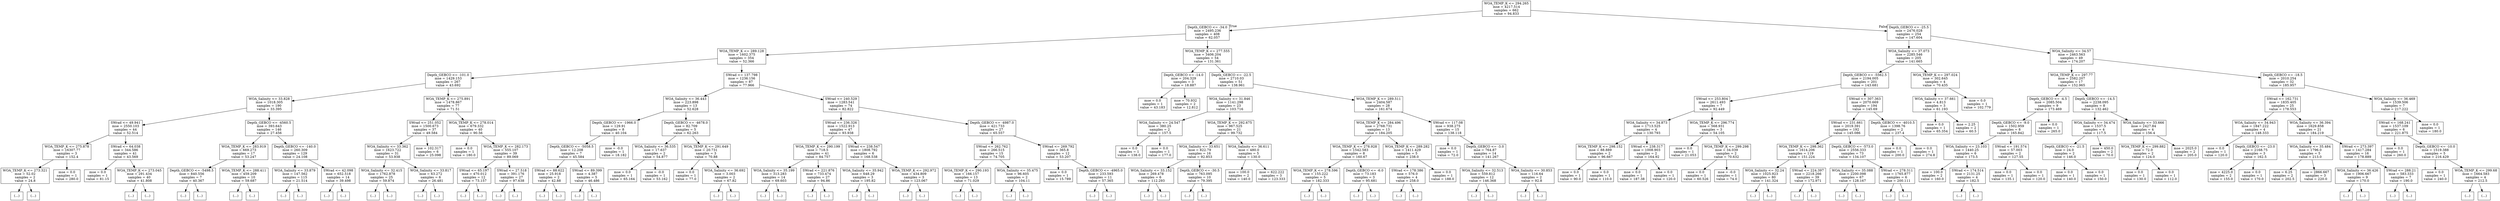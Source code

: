 digraph Tree {
node [shape=box] ;
0 [label="WOA_TEMP_K <= 294.265\nmse = 4217.514\nsamples = 662\nvalue = 94.833"] ;
1 [label="Depth_GEBCO <= -34.0\nmse = 2495.236\nsamples = 408\nvalue = 62.057"] ;
0 -> 1 [labeldistance=2.5, labelangle=45, headlabel="True"] ;
2 [label="WOA_TEMP_K <= 289.128\nmse = 1602.375\nsamples = 354\nvalue = 52.366"] ;
1 -> 2 ;
3 [label="Depth_GEBCO <= -101.0\nmse = 1429.153\nsamples = 267\nvalue = 43.692"] ;
2 -> 3 ;
4 [label="WOA_Salinity <= 33.828\nmse = 1018.305\nsamples = 190\nvalue = 33.395"] ;
3 -> 4 ;
5 [label="SWrad <= 49.941\nmse = 2550.103\nsamples = 44\nvalue = 52.514"] ;
4 -> 5 ;
6 [label="WOA_TEMP_K <= 275.878\nmse = 16307.77\nsamples = 3\nvalue = 152.4"] ;
5 -> 6 ;
7 [label="WOA_TEMP_K <= 273.321\nmse = 52.02\nsamples = 2\nvalue = 24.8"] ;
6 -> 7 ;
8 [label="(...)"] ;
7 -> 8 ;
9 [label="(...)"] ;
7 -> 9 ;
10 [label="mse = 0.0\nsamples = 1\nvalue = 280.0"] ;
6 -> 10 ;
11 [label="SWrad <= 64.038\nmse = 344.586\nsamples = 41\nvalue = 43.569"] ;
5 -> 11 ;
12 [label="mse = 0.0\nsamples = 1\nvalue = 81.15"] ;
11 -> 12 ;
13 [label="WOA_TEMP_K <= 273.045\nmse = 291.434\nsamples = 40\nvalue = 41.808"] ;
11 -> 13 ;
14 [label="(...)"] ;
13 -> 14 ;
37 [label="(...)"] ;
13 -> 37 ;
86 [label="Depth_GEBCO <= -4560.5\nmse = 393.643\nsamples = 146\nvalue = 27.456"] ;
4 -> 86 ;
87 [label="WOA_TEMP_K <= 283.919\nmse = 669.273\nsamples = 17\nvalue = 53.247"] ;
86 -> 87 ;
88 [label="Depth_GEBCO <= -5498.5\nmse = 840.556\nsamples = 7\nvalue = 40.367"] ;
87 -> 88 ;
89 [label="(...)"] ;
88 -> 89 ;
90 [label="(...)"] ;
88 -> 90 ;
101 [label="WOA_TEMP_K <= 288.411\nmse = 459.209\nsamples = 10\nvalue = 59.687"] ;
87 -> 101 ;
102 [label="(...)"] ;
101 -> 102 ;
115 [label="(...)"] ;
101 -> 115 ;
120 [label="Depth_GEBCO <= -140.0\nmse = 260.309\nsamples = 129\nvalue = 24.108"] ;
86 -> 120 ;
121 [label="WOA_Salinity <= 33.879\nmse = 147.562\nsamples = 115\nvalue = 21.514"] ;
120 -> 121 ;
122 [label="(...)"] ;
121 -> 122 ;
139 [label="(...)"] ;
121 -> 139 ;
276 [label="SWrad <= 42.098\nmse = 652.518\nsamples = 14\nvalue = 39.498"] ;
120 -> 276 ;
277 [label="(...)"] ;
276 -> 277 ;
284 [label="(...)"] ;
276 -> 284 ;
301 [label="WOA_TEMP_K <= 275.891\nmse = 1478.867\nsamples = 77\nvalue = 71.51"] ;
3 -> 301 ;
302 [label="SWrad <= 251.052\nmse = 1500.673\nsamples = 37\nvalue = 49.584"] ;
301 -> 302 ;
303 [label="WOA_Salinity <= 33.362\nmse = 1623.722\nsamples = 31\nvalue = 53.938"] ;
302 -> 303 ;
304 [label="WOA_Salinity <= 32.415\nmse = 1762.878\nsamples = 25\nvalue = 59.874"] ;
303 -> 304 ;
305 [label="(...)"] ;
304 -> 305 ;
306 [label="(...)"] ;
304 -> 306 ;
311 [label="WOA_Salinity <= 33.817\nmse = 63.272\nsamples = 6\nvalue = 26.481"] ;
303 -> 311 ;
312 [label="(...)"] ;
311 -> 312 ;
319 [label="(...)"] ;
311 -> 319 ;
320 [label="mse = 102.317\nsamples = 6\nvalue = 25.098"] ;
302 -> 320 ;
321 [label="WOA_TEMP_K <= 278.014\nmse = 679.332\nsamples = 40\nvalue = 90.56"] ;
301 -> 321 ;
322 [label="mse = 0.0\nsamples = 1\nvalue = 180.0"] ;
321 -> 322 ;
323 [label="WOA_TEMP_K <= 282.173\nmse = 555.107\nsamples = 39\nvalue = 89.069"] ;
321 -> 323 ;
324 [label="SWrad <= 65.197\nmse = 470.012\nsamples = 12\nvalue = 73.157"] ;
323 -> 324 ;
325 [label="(...)"] ;
324 -> 325 ;
340 [label="(...)"] ;
324 -> 340 ;
347 [label="SWrad <= 27.518\nmse = 391.176\nsamples = 27\nvalue = 97.638"] ;
323 -> 347 ;
348 [label="(...)"] ;
347 -> 348 ;
349 [label="(...)"] ;
347 -> 349 ;
378 [label="SWrad <= 137.798\nmse = 1236.156\nsamples = 87\nvalue = 77.966"] ;
2 -> 378 ;
379 [label="WOA_Salinity <= 36.443\nmse = 223.898\nsamples = 13\nvalue = 52.628"] ;
378 -> 379 ;
380 [label="Depth_GEBCO <= -1966.0\nmse = 129.91\nsamples = 8\nvalue = 40.104"] ;
379 -> 380 ;
381 [label="Depth_GEBCO <= -5058.5\nmse = 12.208\nsamples = 7\nvalue = 45.584"] ;
380 -> 381 ;
382 [label="SWrad <= 88.622\nmse = 25.918\nsamples = 2\nvalue = 42.88"] ;
381 -> 382 ;
383 [label="(...)"] ;
382 -> 383 ;
384 [label="(...)"] ;
382 -> 384 ;
385 [label="SWrad <= 89.399\nmse = 4.387\nsamples = 5\nvalue = 46.486"] ;
381 -> 385 ;
386 [label="(...)"] ;
385 -> 386 ;
391 [label="(...)"] ;
385 -> 391 ;
394 [label="mse = -0.0\nsamples = 1\nvalue = 18.182"] ;
380 -> 394 ;
395 [label="Depth_GEBCO <= -4678.0\nmse = 82.709\nsamples = 5\nvalue = 62.263"] ;
379 -> 395 ;
396 [label="WOA_Salinity <= 36.535\nmse = 17.637\nsamples = 2\nvalue = 54.877"] ;
395 -> 396 ;
397 [label="mse = 0.0\nsamples = 1\nvalue = 65.164"] ;
396 -> 397 ;
398 [label="mse = -0.0\nsamples = 1\nvalue = 53.162"] ;
396 -> 398 ;
399 [label="WOA_TEMP_K <= 291.649\nmse = 20.731\nsamples = 3\nvalue = 70.88"] ;
395 -> 399 ;
400 [label="mse = 0.0\nsamples = 1\nvalue = 77.0"] ;
399 -> 400 ;
401 [label="WOA_Salinity <= 36.692\nmse = 3.003\nsamples = 2\nvalue = 67.82"] ;
399 -> 401 ;
402 [label="(...)"] ;
401 -> 402 ;
403 [label="(...)"] ;
401 -> 403 ;
404 [label="SWrad <= 240.529\nmse = 1283.541\nsamples = 74\nvalue = 82.822"] ;
378 -> 404 ;
405 [label="SWrad <= 236.326\nmse = 1522.913\nsamples = 47\nvalue = 93.938"] ;
404 -> 405 ;
406 [label="WOA_TEMP_K <= 290.199\nmse = 718.5\nsamples = 41\nvalue = 84.757"] ;
405 -> 406 ;
407 [label="WOA_Salinity <= 35.199\nmse = 313.283\nsamples = 14\nvalue = 69.603"] ;
406 -> 407 ;
408 [label="(...)"] ;
407 -> 408 ;
427 [label="(...)"] ;
407 -> 427 ;
430 [label="SWrad <= 221.876\nmse = 733.474\nsamples = 27\nvalue = 94.86"] ;
406 -> 430 ;
431 [label="(...)"] ;
430 -> 431 ;
460 [label="(...)"] ;
430 -> 460 ;
475 [label="SWrad <= 238.547\nmse = 1808.792\nsamples = 6\nvalue = 168.538"] ;
405 -> 475 ;
476 [label="WOA_Salinity <= 35.942\nmse = 648.29\nsamples = 3\nvalue = 195.82"] ;
475 -> 476 ;
477 [label="(...)"] ;
476 -> 477 ;
478 [label="(...)"] ;
476 -> 478 ;
479 [label="WOA_TEMP_K <= 292.972\nmse = 434.809\nsamples = 3\nvalue = 123.067"] ;
475 -> 479 ;
480 [label="(...)"] ;
479 -> 480 ;
481 [label="(...)"] ;
479 -> 481 ;
482 [label="Depth_GEBCO <= -4987.0\nmse = 421.733\nsamples = 27\nvalue = 65.557"] ;
404 -> 482 ;
483 [label="SWrad <= 262.762\nmse = 266.515\nsamples = 15\nvalue = 74.705"] ;
482 -> 483 ;
484 [label="WOA_TEMP_K <= 290.193\nmse = 166.157\nsamples = 13\nvalue = 71.029"] ;
483 -> 484 ;
485 [label="(...)"] ;
484 -> 485 ;
486 [label="(...)"] ;
484 -> 486 ;
505 [label="WOA_Salinity <= 35.475\nmse = 96.605\nsamples = 2\nvalue = 104.11"] ;
483 -> 505 ;
506 [label="(...)"] ;
505 -> 506 ;
507 [label="(...)"] ;
505 -> 507 ;
508 [label="SWrad <= 269.792\nmse = 365.8\nsamples = 12\nvalue = 53.207"] ;
482 -> 508 ;
509 [label="mse = 0.0\nsamples = 1\nvalue = 15.789"] ;
508 -> 509 ;
510 [label="Depth_GEBCO <= -4965.0\nmse = 233.593\nsamples = 11\nvalue = 57.365"] ;
508 -> 510 ;
511 [label="(...)"] ;
510 -> 511 ;
512 [label="(...)"] ;
510 -> 512 ;
525 [label="WOA_TEMP_K <= 277.555\nmse = 3406.204\nsamples = 54\nvalue = 131.361"] ;
1 -> 525 ;
526 [label="Depth_GEBCO <= -14.0\nmse = 204.329\nsamples = 3\nvalue = 18.887"] ;
525 -> 526 ;
527 [label="mse = 0.0\nsamples = 1\nvalue = 43.183"] ;
526 -> 527 ;
528 [label="mse = 70.932\nsamples = 2\nvalue = 12.812"] ;
526 -> 528 ;
529 [label="Depth_GEBCO <= -22.5\nmse = 2710.03\nsamples = 51\nvalue = 138.961"] ;
525 -> 529 ;
530 [label="WOA_Salinity <= 31.846\nmse = 1141.298\nsamples = 23\nvalue = 103.716"] ;
529 -> 530 ;
531 [label="WOA_Salinity <= 24.547\nmse = 380.25\nsamples = 2\nvalue = 157.5"] ;
530 -> 531 ;
532 [label="mse = 0.0\nsamples = 1\nvalue = 138.0"] ;
531 -> 532 ;
533 [label="mse = 0.0\nsamples = 1\nvalue = 177.0"] ;
531 -> 533 ;
534 [label="WOA_TEMP_K <= 292.675\nmse = 967.525\nsamples = 21\nvalue = 99.732"] ;
530 -> 534 ;
535 [label="WOA_Salinity <= 33.651\nmse = 822.79\nsamples = 16\nvalue = 92.853"] ;
534 -> 535 ;
536 [label="WOA_Salinity <= 33.152\nmse = 269.478\nsamples = 6\nvalue = 112.293"] ;
535 -> 536 ;
537 [label="(...)"] ;
536 -> 537 ;
542 [label="(...)"] ;
536 -> 542 ;
545 [label="Depth_GEBCO <= -30.5\nmse = 763.095\nsamples = 10\nvalue = 79.395"] ;
535 -> 545 ;
546 [label="(...)"] ;
545 -> 546 ;
549 [label="(...)"] ;
545 -> 549 ;
560 [label="WOA_Salinity <= 36.611\nmse = 480.0\nsamples = 5\nvalue = 130.0"] ;
534 -> 560 ;
561 [label="mse = 100.0\nsamples = 2\nvalue = 140.0"] ;
560 -> 561 ;
562 [label="mse = 622.222\nsamples = 3\nvalue = 123.333"] ;
560 -> 562 ;
563 [label="WOA_TEMP_K <= 289.511\nmse = 2404.587\nsamples = 28\nvalue = 161.674"] ;
529 -> 563 ;
564 [label="WOA_TEMP_K <= 284.496\nmse = 2768.731\nsamples = 13\nvalue = 184.205"] ;
563 -> 564 ;
565 [label="WOA_TEMP_K <= 278.928\nmse = 1542.583\nsamples = 8\nvalue = 160.67"] ;
564 -> 565 ;
566 [label="WOA_TEMP_K <= 278.596\nmse = 155.222\nsamples = 5\nvalue = 182.333"] ;
565 -> 566 ;
567 [label="(...)"] ;
566 -> 567 ;
574 [label="(...)"] ;
566 -> 574 ;
575 [label="Depth_GEBCO <= -6.0\nmse = 73.183\nsamples = 3\nvalue = 95.681"] ;
565 -> 575 ;
576 [label="(...)"] ;
575 -> 576 ;
579 [label="(...)"] ;
575 -> 579 ;
580 [label="WOA_TEMP_K <= 289.282\nmse = 1411.429\nsamples = 5\nvalue = 238.0"] ;
564 -> 580 ;
581 [label="SWrad <= 178.386\nmse = 576.0\nsamples = 4\nvalue = 258.0"] ;
580 -> 581 ;
582 [label="(...)"] ;
581 -> 582 ;
585 [label="(...)"] ;
581 -> 585 ;
588 [label="mse = 0.0\nsamples = 1\nvalue = 188.0"] ;
580 -> 588 ;
589 [label="SWrad <= 117.08\nmse = 938.275\nsamples = 15\nvalue = 138.118"] ;
563 -> 589 ;
590 [label="mse = 0.0\nsamples = 1\nvalue = 72.0"] ;
589 -> 590 ;
591 [label="Depth_GEBCO <= -3.0\nmse = 764.87\nsamples = 14\nvalue = 141.267"] ;
589 -> 591 ;
592 [label="WOA_Salinity <= 32.513\nmse = 559.812\nsamples = 12\nvalue = 146.368"] ;
591 -> 592 ;
593 [label="(...)"] ;
592 -> 593 ;
606 [label="(...)"] ;
592 -> 606 ;
615 [label="WOA_Salinity <= 30.853\nmse = 116.64\nsamples = 2\nvalue = 92.8"] ;
591 -> 615 ;
616 [label="(...)"] ;
615 -> 616 ;
617 [label="(...)"] ;
615 -> 617 ;
618 [label="Depth_GEBCO <= -25.5\nmse = 2476.028\nsamples = 254\nvalue = 147.604"] ;
0 -> 618 [labeldistance=2.5, labelangle=-45, headlabel="False"] ;
619 [label="WOA_Salinity <= 37.073\nmse = 2285.546\nsamples = 205\nvalue = 141.665"] ;
618 -> 619 ;
620 [label="Depth_GEBCO <= -5562.5\nmse = 2194.005\nsamples = 201\nvalue = 143.681"] ;
619 -> 620 ;
621 [label="SWrad <= 253.804\nmse = 2611.493\nsamples = 7\nvalue = 92.449"] ;
620 -> 621 ;
622 [label="WOA_Salinity <= 34.873\nmse = 1713.525\nsamples = 4\nvalue = 130.793"] ;
621 -> 622 ;
623 [label="WOA_TEMP_K <= 298.152\nmse = 88.889\nsamples = 2\nvalue = 96.667"] ;
622 -> 623 ;
624 [label="mse = 0.0\nsamples = 1\nvalue = 90.0"] ;
623 -> 624 ;
625 [label="mse = 0.0\nsamples = 1\nvalue = 110.0"] ;
623 -> 625 ;
626 [label="SWrad <= 238.317\nmse = 1008.903\nsamples = 2\nvalue = 164.92"] ;
622 -> 626 ;
627 [label="mse = 0.0\nsamples = 1\nvalue = 187.38"] ;
626 -> 627 ;
628 [label="mse = 0.0\nsamples = 1\nvalue = 120.0"] ;
626 -> 628 ;
629 [label="WOA_TEMP_K <= 296.774\nmse = 568.931\nsamples = 3\nvalue = 54.105"] ;
621 -> 629 ;
630 [label="mse = 0.0\nsamples = 1\nvalue = 21.053"] ;
629 -> 630 ;
631 [label="WOA_TEMP_K <= 299.298\nmse = 34.039\nsamples = 2\nvalue = 70.632"] ;
629 -> 631 ;
632 [label="mse = 0.0\nsamples = 1\nvalue = 60.526"] ;
631 -> 632 ;
633 [label="mse = -0.0\nsamples = 1\nvalue = 74.0"] ;
631 -> 633 ;
634 [label="SWrad <= 307.363\nmse = 2070.669\nsamples = 194\nvalue = 145.69"] ;
620 -> 634 ;
635 [label="SWrad <= 231.661\nmse = 2019.391\nsamples = 192\nvalue = 145.086"] ;
634 -> 635 ;
636 [label="WOA_TEMP_K <= 298.362\nmse = 1614.206\nsamples = 119\nvalue = 151.224"] ;
635 -> 636 ;
637 [label="WOA_Salinity <= 32.24\nmse = 1025.923\nsamples = 80\nvalue = 141.324"] ;
636 -> 637 ;
638 [label="(...)"] ;
637 -> 638 ;
641 [label="(...)"] ;
637 -> 641 ;
754 [label="SWrad <= 224.397\nmse = 2218.266\nsamples = 39\nvalue = 172.971"] ;
636 -> 754 ;
755 [label="(...)"] ;
754 -> 755 ;
804 [label="(...)"] ;
754 -> 804 ;
813 [label="Depth_GEBCO <= -573.0\nmse = 2556.333\nsamples = 73\nvalue = 134.107"] ;
635 -> 813 ;
814 [label="WOA_Salinity <= 35.088\nmse = 2200.098\nsamples = 67\nvalue = 128.167"] ;
813 -> 814 ;
815 [label="(...)"] ;
814 -> 815 ;
846 [label="(...)"] ;
814 -> 846 ;
945 [label="SWrad <= 278.311\nmse = 1765.877\nsamples = 6\nvalue = 200.111"] ;
813 -> 945 ;
946 [label="(...)"] ;
945 -> 946 ;
953 [label="(...)"] ;
945 -> 953 ;
954 [label="Depth_GEBCO <= -4010.5\nmse = 1398.76\nsamples = 2\nvalue = 237.4"] ;
634 -> 954 ;
955 [label="mse = 0.0\nsamples = 1\nvalue = 200.0"] ;
954 -> 955 ;
956 [label="mse = 0.0\nsamples = 1\nvalue = 274.8"] ;
954 -> 956 ;
957 [label="WOA_TEMP_K <= 297.024\nmse = 302.645\nsamples = 4\nvalue = 70.435"] ;
619 -> 957 ;
958 [label="WOA_Salinity <= 37.661\nmse = 4.813\nsamples = 3\nvalue = 61.193"] ;
957 -> 958 ;
959 [label="mse = 0.0\nsamples = 1\nvalue = 65.354"] ;
958 -> 959 ;
960 [label="mse = 2.25\nsamples = 2\nvalue = 60.5"] ;
958 -> 960 ;
961 [label="mse = 0.0\nsamples = 1\nvalue = 102.779"] ;
957 -> 961 ;
962 [label="WOA_Salinity <= 34.57\nmse = 2463.563\nsamples = 49\nvalue = 174.207"] ;
618 -> 962 ;
963 [label="WOA_TEMP_K <= 297.77\nmse = 2582.207\nsamples = 17\nvalue = 152.965"] ;
962 -> 963 ;
964 [label="Depth_GEBCO <= -4.5\nmse = 2085.504\nsamples = 9\nvalue = 173.469"] ;
963 -> 964 ;
965 [label="Depth_GEBCO <= -9.0\nmse = 1502.959\nsamples = 8\nvalue = 165.842"] ;
964 -> 965 ;
966 [label="WOA_Salinity <= 23.103\nmse = 1440.25\nsamples = 6\nvalue = 173.5"] ;
965 -> 966 ;
967 [label="mse = 100.0\nsamples = 2\nvalue = 160.0"] ;
966 -> 967 ;
968 [label="SWrad <= 174.514\nmse = 2131.25\nsamples = 4\nvalue = 182.5"] ;
966 -> 968 ;
969 [label="(...)"] ;
968 -> 969 ;
970 [label="(...)"] ;
968 -> 970 ;
971 [label="SWrad <= 191.574\nmse = 57.003\nsamples = 2\nvalue = 127.55"] ;
965 -> 971 ;
972 [label="mse = 0.0\nsamples = 1\nvalue = 135.1"] ;
971 -> 972 ;
973 [label="mse = 0.0\nsamples = 1\nvalue = 120.0"] ;
971 -> 973 ;
974 [label="mse = 0.0\nsamples = 1\nvalue = 265.0"] ;
964 -> 974 ;
975 [label="Depth_GEBCO <= -14.5\nmse = 2238.095\nsamples = 8\nvalue = 132.462"] ;
963 -> 975 ;
976 [label="WOA_Salinity <= 34.474\nmse = 1537.5\nsamples = 4\nvalue = 117.5"] ;
975 -> 976 ;
977 [label="Depth_GEBCO <= -21.5\nmse = 24.0\nsamples = 2\nvalue = 146.0"] ;
976 -> 977 ;
978 [label="mse = 0.0\nsamples = 1\nvalue = 140.0"] ;
977 -> 978 ;
979 [label="mse = 0.0\nsamples = 1\nvalue = 150.0"] ;
977 -> 979 ;
980 [label="mse = 450.0\nsamples = 2\nvalue = 70.0"] ;
976 -> 980 ;
981 [label="WOA_Salinity <= 33.666\nmse = 2427.84\nsamples = 4\nvalue = 156.4"] ;
975 -> 981 ;
982 [label="WOA_TEMP_K <= 299.882\nmse = 72.0\nsamples = 2\nvalue = 124.0"] ;
981 -> 982 ;
983 [label="mse = 0.0\nsamples = 1\nvalue = 130.0"] ;
982 -> 983 ;
984 [label="mse = 0.0\nsamples = 1\nvalue = 112.0"] ;
982 -> 984 ;
985 [label="mse = 2025.0\nsamples = 2\nvalue = 205.0"] ;
981 -> 985 ;
986 [label="Depth_GEBCO <= -18.5\nmse = 2010.254\nsamples = 32\nvalue = 185.957"] ;
962 -> 986 ;
987 [label="SWrad <= 162.731\nmse = 1835.405\nsamples = 25\nvalue = 178.553"] ;
986 -> 987 ;
988 [label="WOA_Salinity <= 34.943\nmse = 1847.222\nsamples = 4\nvalue = 148.333"] ;
987 -> 988 ;
989 [label="mse = 0.0\nsamples = 1\nvalue = 120.0"] ;
988 -> 989 ;
990 [label="Depth_GEBCO <= -23.0\nmse = 2168.75\nsamples = 3\nvalue = 162.5"] ;
988 -> 990 ;
991 [label="mse = 4225.0\nsamples = 2\nvalue = 155.0"] ;
990 -> 991 ;
992 [label="mse = 0.0\nsamples = 1\nvalue = 170.0"] ;
990 -> 992 ;
993 [label="WOA_Salinity <= 36.394\nmse = 1629.858\nsamples = 21\nvalue = 184.219"] ;
987 -> 993 ;
994 [label="WOA_Salinity <= 35.484\nmse = 1796.0\nsamples = 5\nvalue = 213.0"] ;
993 -> 994 ;
995 [label="mse = 6.25\nsamples = 2\nvalue = 202.5"] ;
994 -> 995 ;
996 [label="mse = 2866.667\nsamples = 3\nvalue = 220.0"] ;
994 -> 996 ;
997 [label="SWrad <= 273.397\nmse = 1417.284\nsamples = 16\nvalue = 178.889"] ;
993 -> 997 ;
998 [label="WOA_Salinity <= 36.426\nmse = 1906.667\nsamples = 9\nvalue = 170.0"] ;
997 -> 998 ;
999 [label="(...)"] ;
998 -> 999 ;
1000 [label="(...)"] ;
998 -> 1000 ;
1001 [label="SWrad <= 288.21\nmse = 583.333\nsamples = 7\nvalue = 190.0"] ;
997 -> 1001 ;
1002 [label="(...)"] ;
1001 -> 1002 ;
1005 [label="(...)"] ;
1001 -> 1005 ;
1006 [label="WOA_Salinity <= 36.469\nmse = 1539.506\nsamples = 7\nvalue = 217.222"] ;
986 -> 1006 ;
1007 [label="SWrad <= 168.241\nmse = 1537.109\nsamples = 6\nvalue = 221.875"] ;
1006 -> 1007 ;
1008 [label="mse = 0.0\nsamples = 1\nvalue = 260.0"] ;
1007 -> 1008 ;
1009 [label="Depth_GEBCO <= -10.0\nmse = 1519.388\nsamples = 5\nvalue = 216.429"] ;
1007 -> 1009 ;
1010 [label="mse = 0.0\nsamples = 1\nvalue = 240.0"] ;
1009 -> 1010 ;
1011 [label="WOA_TEMP_K <= 299.68\nmse = 1664.583\nsamples = 4\nvalue = 212.5"] ;
1009 -> 1011 ;
1012 [label="(...)"] ;
1011 -> 1012 ;
1013 [label="(...)"] ;
1011 -> 1013 ;
1016 [label="mse = 0.0\nsamples = 1\nvalue = 180.0"] ;
1006 -> 1016 ;
}
